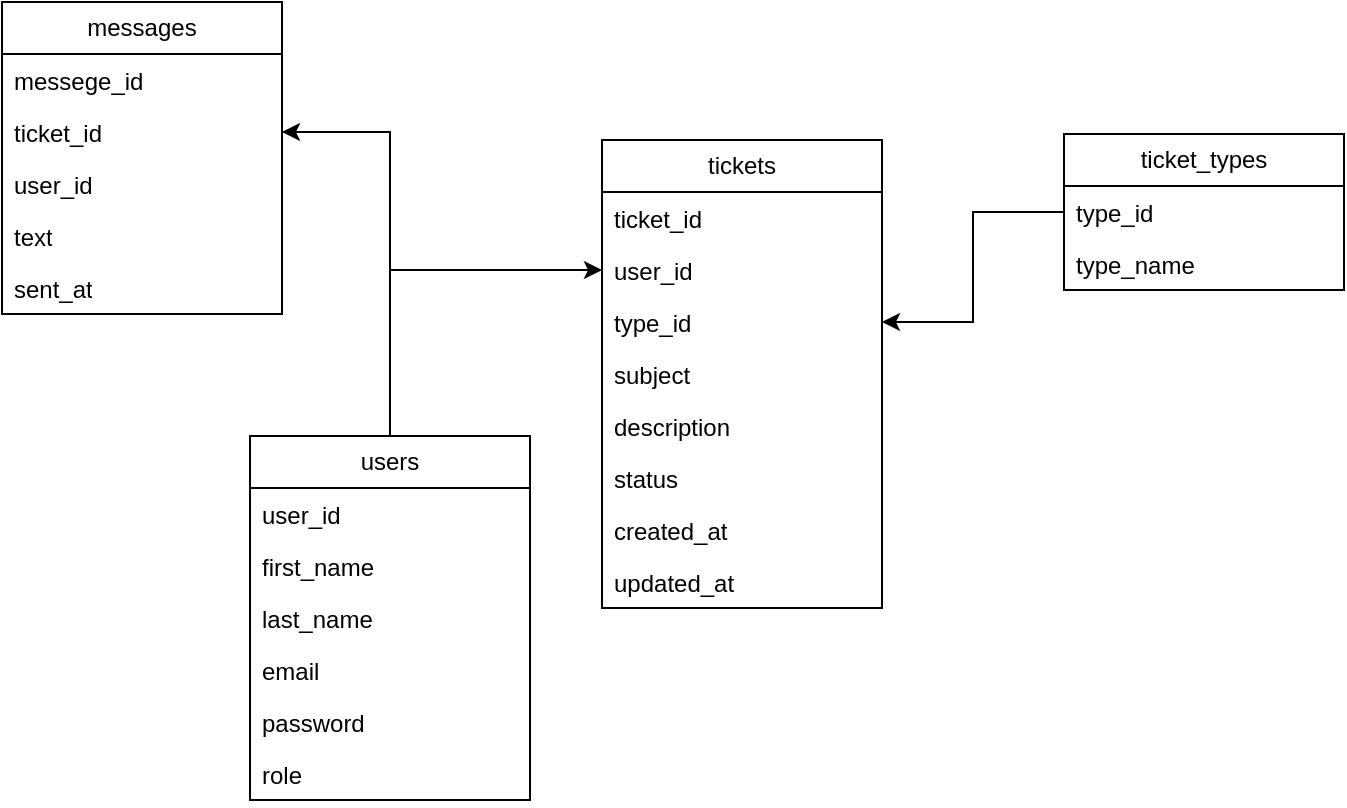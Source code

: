 <mxfile version="24.8.6">
  <diagram name="Страница — 1" id="GrHJLkQsSdsCsVilw-Qe">
    <mxGraphModel dx="960" dy="805" grid="0" gridSize="10" guides="1" tooltips="1" connect="1" arrows="1" fold="1" page="1" pageScale="1" pageWidth="827" pageHeight="1169" math="0" shadow="0">
      <root>
        <mxCell id="0" />
        <mxCell id="1" parent="0" />
        <mxCell id="wKJfPruq0nWFmIyiYUUZ-1" value="messages" style="swimlane;fontStyle=0;childLayout=stackLayout;horizontal=1;startSize=26;fillColor=none;horizontalStack=0;resizeParent=1;resizeParentMax=0;resizeLast=0;collapsible=1;marginBottom=0;whiteSpace=wrap;html=1;" vertex="1" parent="1">
          <mxGeometry x="7" y="233" width="140" height="156" as="geometry">
            <mxRectangle x="250" y="290" width="95" height="26" as="alternateBounds" />
          </mxGeometry>
        </mxCell>
        <mxCell id="wKJfPruq0nWFmIyiYUUZ-2" value="messege_id" style="text;strokeColor=none;fillColor=none;align=left;verticalAlign=top;spacingLeft=4;spacingRight=4;overflow=hidden;rotatable=0;points=[[0,0.5],[1,0.5]];portConstraint=eastwest;whiteSpace=wrap;html=1;" vertex="1" parent="wKJfPruq0nWFmIyiYUUZ-1">
          <mxGeometry y="26" width="140" height="26" as="geometry" />
        </mxCell>
        <mxCell id="wKJfPruq0nWFmIyiYUUZ-3" value="ticket_id" style="text;strokeColor=none;fillColor=none;align=left;verticalAlign=top;spacingLeft=4;spacingRight=4;overflow=hidden;rotatable=0;points=[[0,0.5],[1,0.5]];portConstraint=eastwest;whiteSpace=wrap;html=1;" vertex="1" parent="wKJfPruq0nWFmIyiYUUZ-1">
          <mxGeometry y="52" width="140" height="26" as="geometry" />
        </mxCell>
        <mxCell id="wKJfPruq0nWFmIyiYUUZ-4" value="user_id" style="text;strokeColor=none;fillColor=none;align=left;verticalAlign=top;spacingLeft=4;spacingRight=4;overflow=hidden;rotatable=0;points=[[0,0.5],[1,0.5]];portConstraint=eastwest;whiteSpace=wrap;html=1;" vertex="1" parent="wKJfPruq0nWFmIyiYUUZ-1">
          <mxGeometry y="78" width="140" height="26" as="geometry" />
        </mxCell>
        <mxCell id="wKJfPruq0nWFmIyiYUUZ-5" value="text" style="text;strokeColor=none;fillColor=none;align=left;verticalAlign=top;spacingLeft=4;spacingRight=4;overflow=hidden;rotatable=0;points=[[0,0.5],[1,0.5]];portConstraint=eastwest;whiteSpace=wrap;html=1;" vertex="1" parent="wKJfPruq0nWFmIyiYUUZ-1">
          <mxGeometry y="104" width="140" height="26" as="geometry" />
        </mxCell>
        <mxCell id="wKJfPruq0nWFmIyiYUUZ-6" value="sent_at" style="text;strokeColor=none;fillColor=none;align=left;verticalAlign=top;spacingLeft=4;spacingRight=4;overflow=hidden;rotatable=0;points=[[0,0.5],[1,0.5]];portConstraint=eastwest;whiteSpace=wrap;html=1;" vertex="1" parent="wKJfPruq0nWFmIyiYUUZ-1">
          <mxGeometry y="130" width="140" height="26" as="geometry" />
        </mxCell>
        <mxCell id="wKJfPruq0nWFmIyiYUUZ-7" value="ticket_types" style="swimlane;fontStyle=0;childLayout=stackLayout;horizontal=1;startSize=26;fillColor=none;horizontalStack=0;resizeParent=1;resizeParentMax=0;resizeLast=0;collapsible=1;marginBottom=0;whiteSpace=wrap;html=1;" vertex="1" parent="1">
          <mxGeometry x="538" y="299" width="140" height="78" as="geometry" />
        </mxCell>
        <mxCell id="wKJfPruq0nWFmIyiYUUZ-11" value="type_id" style="text;strokeColor=none;fillColor=none;align=left;verticalAlign=top;spacingLeft=4;spacingRight=4;overflow=hidden;rotatable=0;points=[[0,0.5],[1,0.5]];portConstraint=eastwest;whiteSpace=wrap;html=1;" vertex="1" parent="wKJfPruq0nWFmIyiYUUZ-7">
          <mxGeometry y="26" width="140" height="26" as="geometry" />
        </mxCell>
        <mxCell id="wKJfPruq0nWFmIyiYUUZ-9" value="type_name" style="text;strokeColor=none;fillColor=none;align=left;verticalAlign=top;spacingLeft=4;spacingRight=4;overflow=hidden;rotatable=0;points=[[0,0.5],[1,0.5]];portConstraint=eastwest;whiteSpace=wrap;html=1;" vertex="1" parent="wKJfPruq0nWFmIyiYUUZ-7">
          <mxGeometry y="52" width="140" height="26" as="geometry" />
        </mxCell>
        <mxCell id="wKJfPruq0nWFmIyiYUUZ-12" value="tickets" style="swimlane;fontStyle=0;childLayout=stackLayout;horizontal=1;startSize=26;fillColor=none;horizontalStack=0;resizeParent=1;resizeParentMax=0;resizeLast=0;collapsible=1;marginBottom=0;whiteSpace=wrap;html=1;" vertex="1" parent="1">
          <mxGeometry x="307" y="302" width="140" height="234" as="geometry" />
        </mxCell>
        <mxCell id="wKJfPruq0nWFmIyiYUUZ-13" value="ticket_id" style="text;strokeColor=none;fillColor=none;align=left;verticalAlign=top;spacingLeft=4;spacingRight=4;overflow=hidden;rotatable=0;points=[[0,0.5],[1,0.5]];portConstraint=eastwest;whiteSpace=wrap;html=1;" vertex="1" parent="wKJfPruq0nWFmIyiYUUZ-12">
          <mxGeometry y="26" width="140" height="26" as="geometry" />
        </mxCell>
        <mxCell id="wKJfPruq0nWFmIyiYUUZ-14" value="user_id" style="text;strokeColor=none;fillColor=none;align=left;verticalAlign=top;spacingLeft=4;spacingRight=4;overflow=hidden;rotatable=0;points=[[0,0.5],[1,0.5]];portConstraint=eastwest;whiteSpace=wrap;html=1;" vertex="1" parent="wKJfPruq0nWFmIyiYUUZ-12">
          <mxGeometry y="52" width="140" height="26" as="geometry" />
        </mxCell>
        <mxCell id="wKJfPruq0nWFmIyiYUUZ-15" value="type_id" style="text;strokeColor=none;fillColor=none;align=left;verticalAlign=top;spacingLeft=4;spacingRight=4;overflow=hidden;rotatable=0;points=[[0,0.5],[1,0.5]];portConstraint=eastwest;whiteSpace=wrap;html=1;" vertex="1" parent="wKJfPruq0nWFmIyiYUUZ-12">
          <mxGeometry y="78" width="140" height="26" as="geometry" />
        </mxCell>
        <mxCell id="wKJfPruq0nWFmIyiYUUZ-16" value="subject" style="text;strokeColor=none;fillColor=none;align=left;verticalAlign=top;spacingLeft=4;spacingRight=4;overflow=hidden;rotatable=0;points=[[0,0.5],[1,0.5]];portConstraint=eastwest;whiteSpace=wrap;html=1;" vertex="1" parent="wKJfPruq0nWFmIyiYUUZ-12">
          <mxGeometry y="104" width="140" height="26" as="geometry" />
        </mxCell>
        <mxCell id="wKJfPruq0nWFmIyiYUUZ-21" value="description" style="text;strokeColor=none;fillColor=none;align=left;verticalAlign=top;spacingLeft=4;spacingRight=4;overflow=hidden;rotatable=0;points=[[0,0.5],[1,0.5]];portConstraint=eastwest;whiteSpace=wrap;html=1;" vertex="1" parent="wKJfPruq0nWFmIyiYUUZ-12">
          <mxGeometry y="130" width="140" height="26" as="geometry" />
        </mxCell>
        <mxCell id="wKJfPruq0nWFmIyiYUUZ-20" value="status" style="text;strokeColor=none;fillColor=none;align=left;verticalAlign=top;spacingLeft=4;spacingRight=4;overflow=hidden;rotatable=0;points=[[0,0.5],[1,0.5]];portConstraint=eastwest;whiteSpace=wrap;html=1;" vertex="1" parent="wKJfPruq0nWFmIyiYUUZ-12">
          <mxGeometry y="156" width="140" height="26" as="geometry" />
        </mxCell>
        <mxCell id="wKJfPruq0nWFmIyiYUUZ-19" value="created_at" style="text;strokeColor=none;fillColor=none;align=left;verticalAlign=top;spacingLeft=4;spacingRight=4;overflow=hidden;rotatable=0;points=[[0,0.5],[1,0.5]];portConstraint=eastwest;whiteSpace=wrap;html=1;" vertex="1" parent="wKJfPruq0nWFmIyiYUUZ-12">
          <mxGeometry y="182" width="140" height="26" as="geometry" />
        </mxCell>
        <mxCell id="wKJfPruq0nWFmIyiYUUZ-18" value="updated_at" style="text;strokeColor=none;fillColor=none;align=left;verticalAlign=top;spacingLeft=4;spacingRight=4;overflow=hidden;rotatable=0;points=[[0,0.5],[1,0.5]];portConstraint=eastwest;whiteSpace=wrap;html=1;" vertex="1" parent="wKJfPruq0nWFmIyiYUUZ-12">
          <mxGeometry y="208" width="140" height="26" as="geometry" />
        </mxCell>
        <mxCell id="wKJfPruq0nWFmIyiYUUZ-30" style="edgeStyle=orthogonalEdgeStyle;rounded=0;orthogonalLoop=1;jettySize=auto;html=1;entryX=0;entryY=0.5;entryDx=0;entryDy=0;" edge="1" parent="1" source="wKJfPruq0nWFmIyiYUUZ-22" target="wKJfPruq0nWFmIyiYUUZ-14">
          <mxGeometry relative="1" as="geometry" />
        </mxCell>
        <mxCell id="wKJfPruq0nWFmIyiYUUZ-32" style="edgeStyle=orthogonalEdgeStyle;rounded=0;orthogonalLoop=1;jettySize=auto;html=1;exitX=0.5;exitY=0;exitDx=0;exitDy=0;entryX=1;entryY=0.5;entryDx=0;entryDy=0;" edge="1" parent="1" source="wKJfPruq0nWFmIyiYUUZ-22" target="wKJfPruq0nWFmIyiYUUZ-3">
          <mxGeometry relative="1" as="geometry" />
        </mxCell>
        <mxCell id="wKJfPruq0nWFmIyiYUUZ-22" value="users" style="swimlane;fontStyle=0;childLayout=stackLayout;horizontal=1;startSize=26;fillColor=none;horizontalStack=0;resizeParent=1;resizeParentMax=0;resizeLast=0;collapsible=1;marginBottom=0;whiteSpace=wrap;html=1;" vertex="1" parent="1">
          <mxGeometry x="131" y="450" width="140" height="182" as="geometry" />
        </mxCell>
        <mxCell id="wKJfPruq0nWFmIyiYUUZ-23" value="user_id" style="text;strokeColor=none;fillColor=none;align=left;verticalAlign=top;spacingLeft=4;spacingRight=4;overflow=hidden;rotatable=0;points=[[0,0.5],[1,0.5]];portConstraint=eastwest;whiteSpace=wrap;html=1;" vertex="1" parent="wKJfPruq0nWFmIyiYUUZ-22">
          <mxGeometry y="26" width="140" height="26" as="geometry" />
        </mxCell>
        <mxCell id="wKJfPruq0nWFmIyiYUUZ-24" value="first_name" style="text;strokeColor=none;fillColor=none;align=left;verticalAlign=top;spacingLeft=4;spacingRight=4;overflow=hidden;rotatable=0;points=[[0,0.5],[1,0.5]];portConstraint=eastwest;whiteSpace=wrap;html=1;" vertex="1" parent="wKJfPruq0nWFmIyiYUUZ-22">
          <mxGeometry y="52" width="140" height="26" as="geometry" />
        </mxCell>
        <mxCell id="wKJfPruq0nWFmIyiYUUZ-25" value="last_name" style="text;strokeColor=none;fillColor=none;align=left;verticalAlign=top;spacingLeft=4;spacingRight=4;overflow=hidden;rotatable=0;points=[[0,0.5],[1,0.5]];portConstraint=eastwest;whiteSpace=wrap;html=1;" vertex="1" parent="wKJfPruq0nWFmIyiYUUZ-22">
          <mxGeometry y="78" width="140" height="26" as="geometry" />
        </mxCell>
        <mxCell id="wKJfPruq0nWFmIyiYUUZ-26" value="email" style="text;strokeColor=none;fillColor=none;align=left;verticalAlign=top;spacingLeft=4;spacingRight=4;overflow=hidden;rotatable=0;points=[[0,0.5],[1,0.5]];portConstraint=eastwest;whiteSpace=wrap;html=1;" vertex="1" parent="wKJfPruq0nWFmIyiYUUZ-22">
          <mxGeometry y="104" width="140" height="26" as="geometry" />
        </mxCell>
        <mxCell id="wKJfPruq0nWFmIyiYUUZ-27" value="password" style="text;strokeColor=none;fillColor=none;align=left;verticalAlign=top;spacingLeft=4;spacingRight=4;overflow=hidden;rotatable=0;points=[[0,0.5],[1,0.5]];portConstraint=eastwest;whiteSpace=wrap;html=1;" vertex="1" parent="wKJfPruq0nWFmIyiYUUZ-22">
          <mxGeometry y="130" width="140" height="26" as="geometry" />
        </mxCell>
        <mxCell id="wKJfPruq0nWFmIyiYUUZ-28" value="role" style="text;strokeColor=none;fillColor=none;align=left;verticalAlign=top;spacingLeft=4;spacingRight=4;overflow=hidden;rotatable=0;points=[[0,0.5],[1,0.5]];portConstraint=eastwest;whiteSpace=wrap;html=1;" vertex="1" parent="wKJfPruq0nWFmIyiYUUZ-22">
          <mxGeometry y="156" width="140" height="26" as="geometry" />
        </mxCell>
        <mxCell id="wKJfPruq0nWFmIyiYUUZ-33" style="edgeStyle=orthogonalEdgeStyle;rounded=0;orthogonalLoop=1;jettySize=auto;html=1;exitX=0;exitY=0.5;exitDx=0;exitDy=0;entryX=1;entryY=0.5;entryDx=0;entryDy=0;" edge="1" parent="1" source="wKJfPruq0nWFmIyiYUUZ-11" target="wKJfPruq0nWFmIyiYUUZ-15">
          <mxGeometry relative="1" as="geometry" />
        </mxCell>
      </root>
    </mxGraphModel>
  </diagram>
</mxfile>
